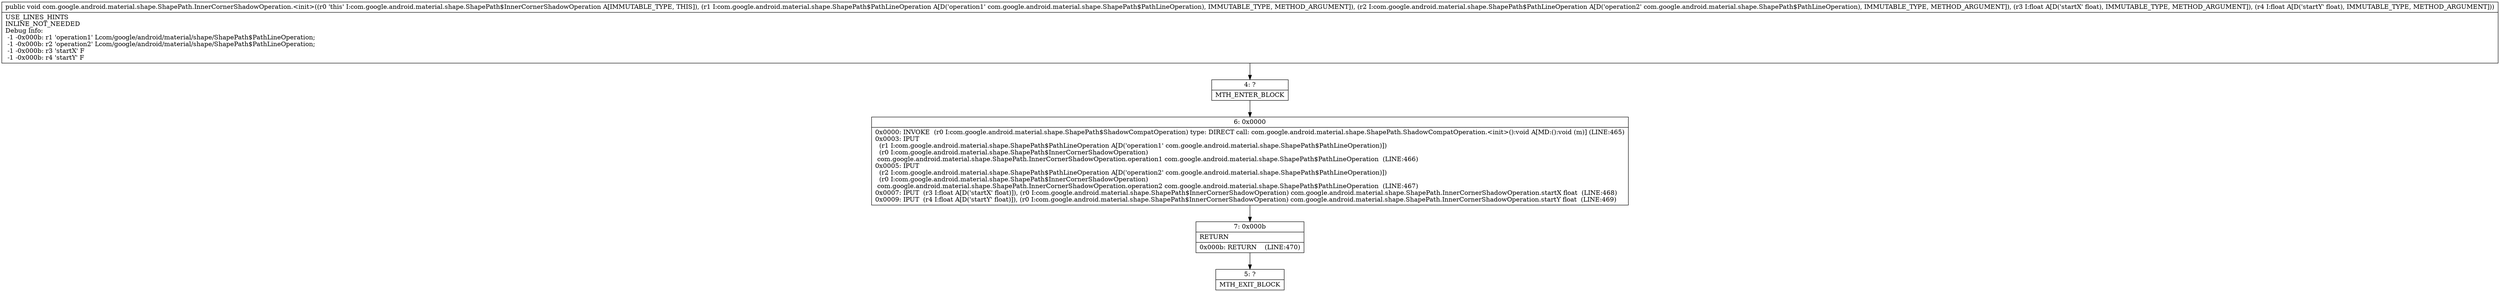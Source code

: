 digraph "CFG forcom.google.android.material.shape.ShapePath.InnerCornerShadowOperation.\<init\>(Lcom\/google\/android\/material\/shape\/ShapePath$PathLineOperation;Lcom\/google\/android\/material\/shape\/ShapePath$PathLineOperation;FF)V" {
Node_4 [shape=record,label="{4\:\ ?|MTH_ENTER_BLOCK\l}"];
Node_6 [shape=record,label="{6\:\ 0x0000|0x0000: INVOKE  (r0 I:com.google.android.material.shape.ShapePath$ShadowCompatOperation) type: DIRECT call: com.google.android.material.shape.ShapePath.ShadowCompatOperation.\<init\>():void A[MD:():void (m)] (LINE:465)\l0x0003: IPUT  \l  (r1 I:com.google.android.material.shape.ShapePath$PathLineOperation A[D('operation1' com.google.android.material.shape.ShapePath$PathLineOperation)])\l  (r0 I:com.google.android.material.shape.ShapePath$InnerCornerShadowOperation)\l com.google.android.material.shape.ShapePath.InnerCornerShadowOperation.operation1 com.google.android.material.shape.ShapePath$PathLineOperation  (LINE:466)\l0x0005: IPUT  \l  (r2 I:com.google.android.material.shape.ShapePath$PathLineOperation A[D('operation2' com.google.android.material.shape.ShapePath$PathLineOperation)])\l  (r0 I:com.google.android.material.shape.ShapePath$InnerCornerShadowOperation)\l com.google.android.material.shape.ShapePath.InnerCornerShadowOperation.operation2 com.google.android.material.shape.ShapePath$PathLineOperation  (LINE:467)\l0x0007: IPUT  (r3 I:float A[D('startX' float)]), (r0 I:com.google.android.material.shape.ShapePath$InnerCornerShadowOperation) com.google.android.material.shape.ShapePath.InnerCornerShadowOperation.startX float  (LINE:468)\l0x0009: IPUT  (r4 I:float A[D('startY' float)]), (r0 I:com.google.android.material.shape.ShapePath$InnerCornerShadowOperation) com.google.android.material.shape.ShapePath.InnerCornerShadowOperation.startY float  (LINE:469)\l}"];
Node_7 [shape=record,label="{7\:\ 0x000b|RETURN\l|0x000b: RETURN    (LINE:470)\l}"];
Node_5 [shape=record,label="{5\:\ ?|MTH_EXIT_BLOCK\l}"];
MethodNode[shape=record,label="{public void com.google.android.material.shape.ShapePath.InnerCornerShadowOperation.\<init\>((r0 'this' I:com.google.android.material.shape.ShapePath$InnerCornerShadowOperation A[IMMUTABLE_TYPE, THIS]), (r1 I:com.google.android.material.shape.ShapePath$PathLineOperation A[D('operation1' com.google.android.material.shape.ShapePath$PathLineOperation), IMMUTABLE_TYPE, METHOD_ARGUMENT]), (r2 I:com.google.android.material.shape.ShapePath$PathLineOperation A[D('operation2' com.google.android.material.shape.ShapePath$PathLineOperation), IMMUTABLE_TYPE, METHOD_ARGUMENT]), (r3 I:float A[D('startX' float), IMMUTABLE_TYPE, METHOD_ARGUMENT]), (r4 I:float A[D('startY' float), IMMUTABLE_TYPE, METHOD_ARGUMENT]))  | USE_LINES_HINTS\lINLINE_NOT_NEEDED\lDebug Info:\l  \-1 \-0x000b: r1 'operation1' Lcom\/google\/android\/material\/shape\/ShapePath$PathLineOperation;\l  \-1 \-0x000b: r2 'operation2' Lcom\/google\/android\/material\/shape\/ShapePath$PathLineOperation;\l  \-1 \-0x000b: r3 'startX' F\l  \-1 \-0x000b: r4 'startY' F\l}"];
MethodNode -> Node_4;Node_4 -> Node_6;
Node_6 -> Node_7;
Node_7 -> Node_5;
}

